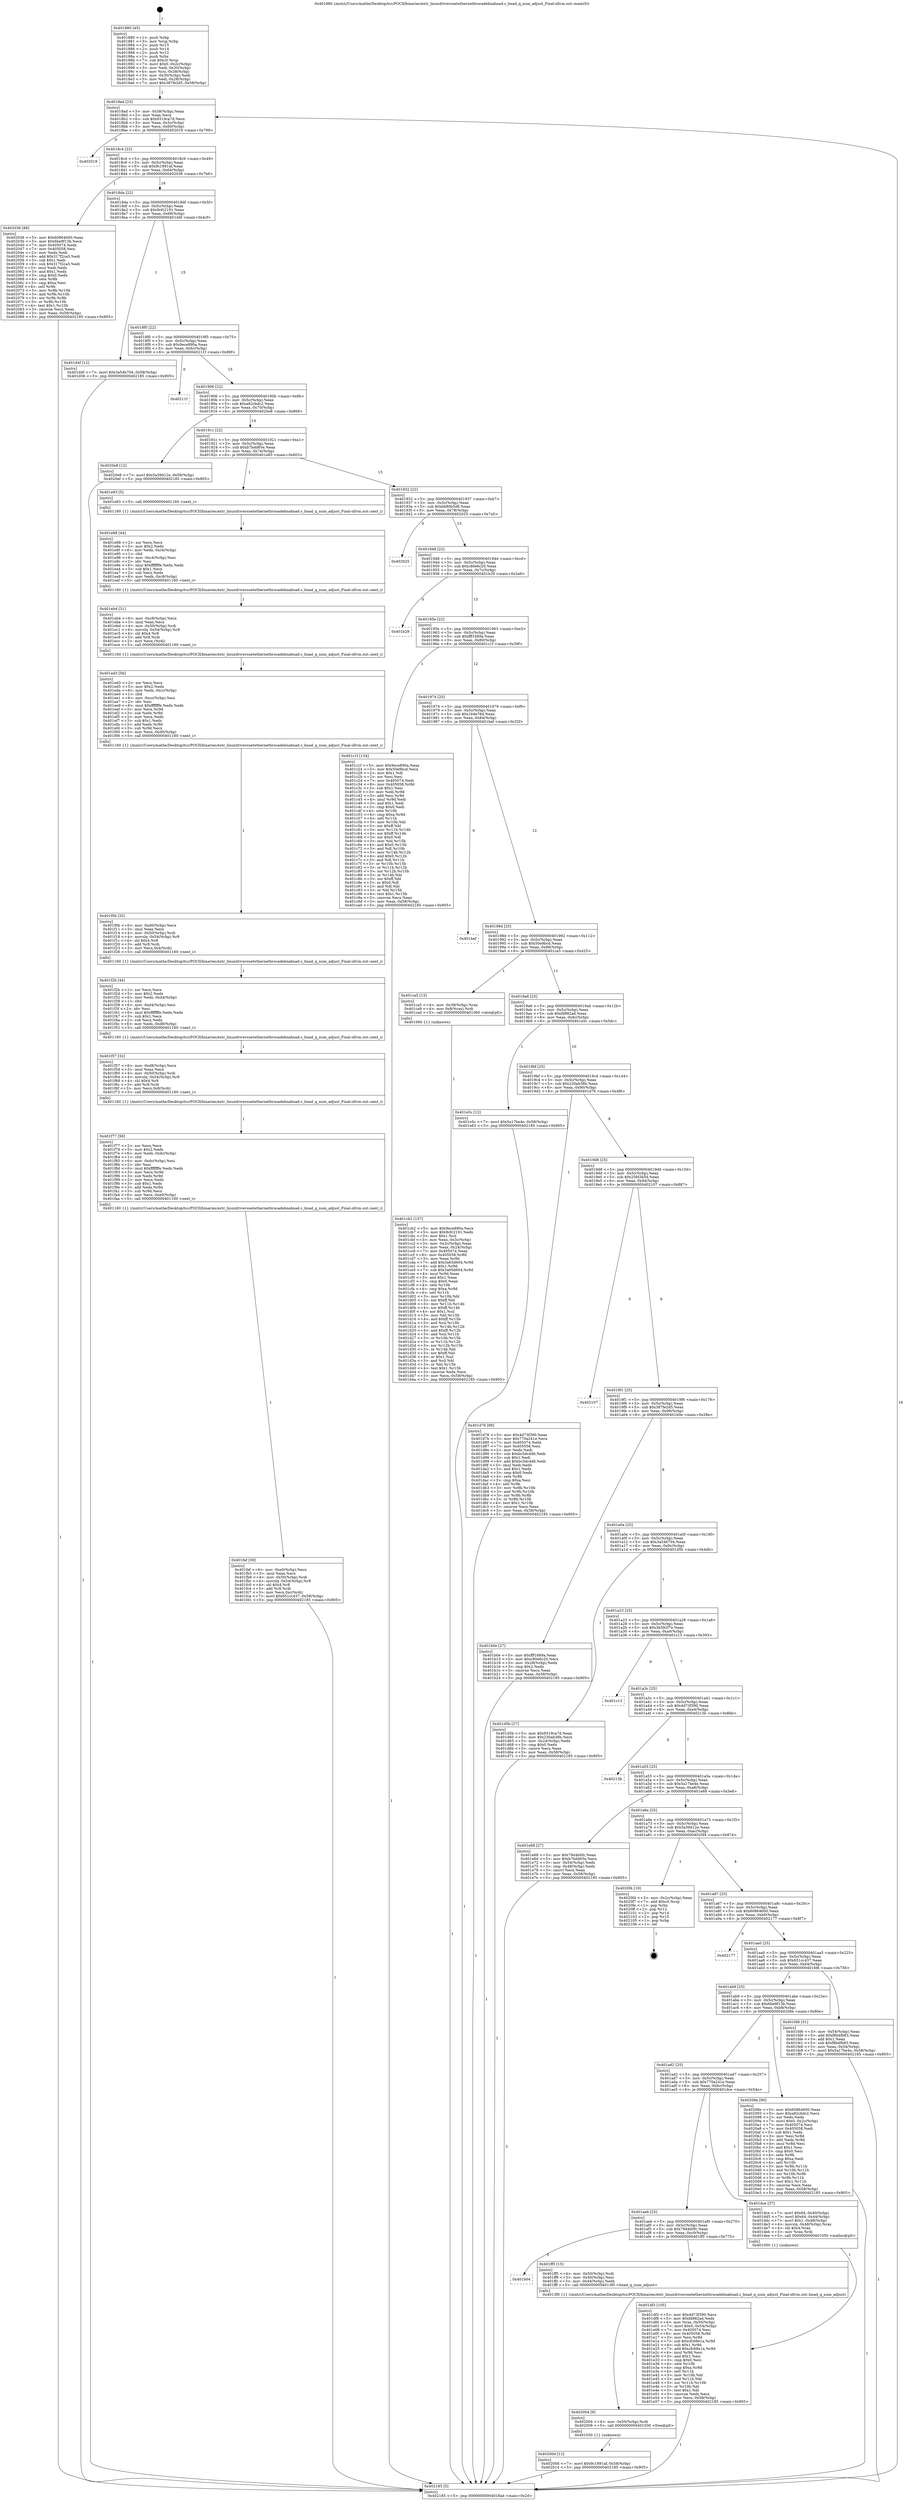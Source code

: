 digraph "0x401880" {
  label = "0x401880 (/mnt/c/Users/mathe/Desktop/tcc/POCII/binaries/extr_linuxdriversnetethernetbrocadebnabnad.c_bnad_q_num_adjust_Final-ollvm.out::main(0))"
  labelloc = "t"
  node[shape=record]

  Entry [label="",width=0.3,height=0.3,shape=circle,fillcolor=black,style=filled]
  "0x4018ad" [label="{
     0x4018ad [23]\l
     | [instrs]\l
     &nbsp;&nbsp;0x4018ad \<+3\>: mov -0x58(%rbp),%eax\l
     &nbsp;&nbsp;0x4018b0 \<+2\>: mov %eax,%ecx\l
     &nbsp;&nbsp;0x4018b2 \<+6\>: sub $0x9319ca7d,%ecx\l
     &nbsp;&nbsp;0x4018b8 \<+3\>: mov %eax,-0x5c(%rbp)\l
     &nbsp;&nbsp;0x4018bb \<+3\>: mov %ecx,-0x60(%rbp)\l
     &nbsp;&nbsp;0x4018be \<+6\>: je 0000000000402019 \<main+0x799\>\l
  }"]
  "0x402019" [label="{
     0x402019\l
  }", style=dashed]
  "0x4018c4" [label="{
     0x4018c4 [22]\l
     | [instrs]\l
     &nbsp;&nbsp;0x4018c4 \<+5\>: jmp 00000000004018c9 \<main+0x49\>\l
     &nbsp;&nbsp;0x4018c9 \<+3\>: mov -0x5c(%rbp),%eax\l
     &nbsp;&nbsp;0x4018cc \<+5\>: sub $0x9c1891af,%eax\l
     &nbsp;&nbsp;0x4018d1 \<+3\>: mov %eax,-0x64(%rbp)\l
     &nbsp;&nbsp;0x4018d4 \<+6\>: je 0000000000402036 \<main+0x7b6\>\l
  }"]
  Exit [label="",width=0.3,height=0.3,shape=circle,fillcolor=black,style=filled,peripheries=2]
  "0x402036" [label="{
     0x402036 [88]\l
     | [instrs]\l
     &nbsp;&nbsp;0x402036 \<+5\>: mov $0x60864600,%eax\l
     &nbsp;&nbsp;0x40203b \<+5\>: mov $0x6be9f13b,%ecx\l
     &nbsp;&nbsp;0x402040 \<+7\>: mov 0x405074,%edx\l
     &nbsp;&nbsp;0x402047 \<+7\>: mov 0x405058,%esi\l
     &nbsp;&nbsp;0x40204e \<+2\>: mov %edx,%edi\l
     &nbsp;&nbsp;0x402050 \<+6\>: add $0x317f2ca5,%edi\l
     &nbsp;&nbsp;0x402056 \<+3\>: sub $0x1,%edi\l
     &nbsp;&nbsp;0x402059 \<+6\>: sub $0x317f2ca5,%edi\l
     &nbsp;&nbsp;0x40205f \<+3\>: imul %edi,%edx\l
     &nbsp;&nbsp;0x402062 \<+3\>: and $0x1,%edx\l
     &nbsp;&nbsp;0x402065 \<+3\>: cmp $0x0,%edx\l
     &nbsp;&nbsp;0x402068 \<+4\>: sete %r8b\l
     &nbsp;&nbsp;0x40206c \<+3\>: cmp $0xa,%esi\l
     &nbsp;&nbsp;0x40206f \<+4\>: setl %r9b\l
     &nbsp;&nbsp;0x402073 \<+3\>: mov %r8b,%r10b\l
     &nbsp;&nbsp;0x402076 \<+3\>: and %r9b,%r10b\l
     &nbsp;&nbsp;0x402079 \<+3\>: xor %r9b,%r8b\l
     &nbsp;&nbsp;0x40207c \<+3\>: or %r8b,%r10b\l
     &nbsp;&nbsp;0x40207f \<+4\>: test $0x1,%r10b\l
     &nbsp;&nbsp;0x402083 \<+3\>: cmovne %ecx,%eax\l
     &nbsp;&nbsp;0x402086 \<+3\>: mov %eax,-0x58(%rbp)\l
     &nbsp;&nbsp;0x402089 \<+5\>: jmp 0000000000402185 \<main+0x905\>\l
  }"]
  "0x4018da" [label="{
     0x4018da [22]\l
     | [instrs]\l
     &nbsp;&nbsp;0x4018da \<+5\>: jmp 00000000004018df \<main+0x5f\>\l
     &nbsp;&nbsp;0x4018df \<+3\>: mov -0x5c(%rbp),%eax\l
     &nbsp;&nbsp;0x4018e2 \<+5\>: sub $0x9cfc2191,%eax\l
     &nbsp;&nbsp;0x4018e7 \<+3\>: mov %eax,-0x68(%rbp)\l
     &nbsp;&nbsp;0x4018ea \<+6\>: je 0000000000401d4f \<main+0x4cf\>\l
  }"]
  "0x40200d" [label="{
     0x40200d [12]\l
     | [instrs]\l
     &nbsp;&nbsp;0x40200d \<+7\>: movl $0x9c1891af,-0x58(%rbp)\l
     &nbsp;&nbsp;0x402014 \<+5\>: jmp 0000000000402185 \<main+0x905\>\l
  }"]
  "0x401d4f" [label="{
     0x401d4f [12]\l
     | [instrs]\l
     &nbsp;&nbsp;0x401d4f \<+7\>: movl $0x3a54b704,-0x58(%rbp)\l
     &nbsp;&nbsp;0x401d56 \<+5\>: jmp 0000000000402185 \<main+0x905\>\l
  }"]
  "0x4018f0" [label="{
     0x4018f0 [22]\l
     | [instrs]\l
     &nbsp;&nbsp;0x4018f0 \<+5\>: jmp 00000000004018f5 \<main+0x75\>\l
     &nbsp;&nbsp;0x4018f5 \<+3\>: mov -0x5c(%rbp),%eax\l
     &nbsp;&nbsp;0x4018f8 \<+5\>: sub $0x9ece890a,%eax\l
     &nbsp;&nbsp;0x4018fd \<+3\>: mov %eax,-0x6c(%rbp)\l
     &nbsp;&nbsp;0x401900 \<+6\>: je 000000000040211f \<main+0x89f\>\l
  }"]
  "0x402004" [label="{
     0x402004 [9]\l
     | [instrs]\l
     &nbsp;&nbsp;0x402004 \<+4\>: mov -0x50(%rbp),%rdi\l
     &nbsp;&nbsp;0x402008 \<+5\>: call 0000000000401030 \<free@plt\>\l
     | [calls]\l
     &nbsp;&nbsp;0x401030 \{1\} (unknown)\l
  }"]
  "0x40211f" [label="{
     0x40211f\l
  }", style=dashed]
  "0x401906" [label="{
     0x401906 [22]\l
     | [instrs]\l
     &nbsp;&nbsp;0x401906 \<+5\>: jmp 000000000040190b \<main+0x8b\>\l
     &nbsp;&nbsp;0x40190b \<+3\>: mov -0x5c(%rbp),%eax\l
     &nbsp;&nbsp;0x40190e \<+5\>: sub $0xa82cbdc2,%eax\l
     &nbsp;&nbsp;0x401913 \<+3\>: mov %eax,-0x70(%rbp)\l
     &nbsp;&nbsp;0x401916 \<+6\>: je 00000000004020e8 \<main+0x868\>\l
  }"]
  "0x401b04" [label="{
     0x401b04\l
  }", style=dashed]
  "0x4020e8" [label="{
     0x4020e8 [12]\l
     | [instrs]\l
     &nbsp;&nbsp;0x4020e8 \<+7\>: movl $0x5a39d12e,-0x58(%rbp)\l
     &nbsp;&nbsp;0x4020ef \<+5\>: jmp 0000000000402185 \<main+0x905\>\l
  }"]
  "0x40191c" [label="{
     0x40191c [22]\l
     | [instrs]\l
     &nbsp;&nbsp;0x40191c \<+5\>: jmp 0000000000401921 \<main+0xa1\>\l
     &nbsp;&nbsp;0x401921 \<+3\>: mov -0x5c(%rbp),%eax\l
     &nbsp;&nbsp;0x401924 \<+5\>: sub $0xb7bdd65e,%eax\l
     &nbsp;&nbsp;0x401929 \<+3\>: mov %eax,-0x74(%rbp)\l
     &nbsp;&nbsp;0x40192c \<+6\>: je 0000000000401e83 \<main+0x603\>\l
  }"]
  "0x401ff5" [label="{
     0x401ff5 [15]\l
     | [instrs]\l
     &nbsp;&nbsp;0x401ff5 \<+4\>: mov -0x50(%rbp),%rdi\l
     &nbsp;&nbsp;0x401ff9 \<+3\>: mov -0x40(%rbp),%esi\l
     &nbsp;&nbsp;0x401ffc \<+3\>: mov -0x44(%rbp),%edx\l
     &nbsp;&nbsp;0x401fff \<+5\>: call 00000000004013f0 \<bnad_q_num_adjust\>\l
     | [calls]\l
     &nbsp;&nbsp;0x4013f0 \{1\} (/mnt/c/Users/mathe/Desktop/tcc/POCII/binaries/extr_linuxdriversnetethernetbrocadebnabnad.c_bnad_q_num_adjust_Final-ollvm.out::bnad_q_num_adjust)\l
  }"]
  "0x401e83" [label="{
     0x401e83 [5]\l
     | [instrs]\l
     &nbsp;&nbsp;0x401e83 \<+5\>: call 0000000000401160 \<next_i\>\l
     | [calls]\l
     &nbsp;&nbsp;0x401160 \{1\} (/mnt/c/Users/mathe/Desktop/tcc/POCII/binaries/extr_linuxdriversnetethernetbrocadebnabnad.c_bnad_q_num_adjust_Final-ollvm.out::next_i)\l
  }"]
  "0x401932" [label="{
     0x401932 [22]\l
     | [instrs]\l
     &nbsp;&nbsp;0x401932 \<+5\>: jmp 0000000000401937 \<main+0xb7\>\l
     &nbsp;&nbsp;0x401937 \<+3\>: mov -0x5c(%rbp),%eax\l
     &nbsp;&nbsp;0x40193a \<+5\>: sub $0xbb80b5d8,%eax\l
     &nbsp;&nbsp;0x40193f \<+3\>: mov %eax,-0x78(%rbp)\l
     &nbsp;&nbsp;0x401942 \<+6\>: je 0000000000402025 \<main+0x7a5\>\l
  }"]
  "0x401faf" [label="{
     0x401faf [39]\l
     | [instrs]\l
     &nbsp;&nbsp;0x401faf \<+6\>: mov -0xe0(%rbp),%ecx\l
     &nbsp;&nbsp;0x401fb5 \<+3\>: imul %eax,%ecx\l
     &nbsp;&nbsp;0x401fb8 \<+4\>: mov -0x50(%rbp),%rdi\l
     &nbsp;&nbsp;0x401fbc \<+4\>: movslq -0x54(%rbp),%r8\l
     &nbsp;&nbsp;0x401fc0 \<+4\>: shl $0x4,%r8\l
     &nbsp;&nbsp;0x401fc4 \<+3\>: add %r8,%rdi\l
     &nbsp;&nbsp;0x401fc7 \<+3\>: mov %ecx,0xc(%rdi)\l
     &nbsp;&nbsp;0x401fca \<+7\>: movl $0x651cc437,-0x58(%rbp)\l
     &nbsp;&nbsp;0x401fd1 \<+5\>: jmp 0000000000402185 \<main+0x905\>\l
  }"]
  "0x402025" [label="{
     0x402025\l
  }", style=dashed]
  "0x401948" [label="{
     0x401948 [22]\l
     | [instrs]\l
     &nbsp;&nbsp;0x401948 \<+5\>: jmp 000000000040194d \<main+0xcd\>\l
     &nbsp;&nbsp;0x40194d \<+3\>: mov -0x5c(%rbp),%eax\l
     &nbsp;&nbsp;0x401950 \<+5\>: sub $0xc80e6c20,%eax\l
     &nbsp;&nbsp;0x401955 \<+3\>: mov %eax,-0x7c(%rbp)\l
     &nbsp;&nbsp;0x401958 \<+6\>: je 0000000000401b29 \<main+0x2a9\>\l
  }"]
  "0x401f77" [label="{
     0x401f77 [56]\l
     | [instrs]\l
     &nbsp;&nbsp;0x401f77 \<+2\>: xor %ecx,%ecx\l
     &nbsp;&nbsp;0x401f79 \<+5\>: mov $0x2,%edx\l
     &nbsp;&nbsp;0x401f7e \<+6\>: mov %edx,-0xdc(%rbp)\l
     &nbsp;&nbsp;0x401f84 \<+1\>: cltd\l
     &nbsp;&nbsp;0x401f85 \<+6\>: mov -0xdc(%rbp),%esi\l
     &nbsp;&nbsp;0x401f8b \<+2\>: idiv %esi\l
     &nbsp;&nbsp;0x401f8d \<+6\>: imul $0xfffffffe,%edx,%edx\l
     &nbsp;&nbsp;0x401f93 \<+3\>: mov %ecx,%r9d\l
     &nbsp;&nbsp;0x401f96 \<+3\>: sub %edx,%r9d\l
     &nbsp;&nbsp;0x401f99 \<+2\>: mov %ecx,%edx\l
     &nbsp;&nbsp;0x401f9b \<+3\>: sub $0x1,%edx\l
     &nbsp;&nbsp;0x401f9e \<+3\>: add %edx,%r9d\l
     &nbsp;&nbsp;0x401fa1 \<+3\>: sub %r9d,%ecx\l
     &nbsp;&nbsp;0x401fa4 \<+6\>: mov %ecx,-0xe0(%rbp)\l
     &nbsp;&nbsp;0x401faa \<+5\>: call 0000000000401160 \<next_i\>\l
     | [calls]\l
     &nbsp;&nbsp;0x401160 \{1\} (/mnt/c/Users/mathe/Desktop/tcc/POCII/binaries/extr_linuxdriversnetethernetbrocadebnabnad.c_bnad_q_num_adjust_Final-ollvm.out::next_i)\l
  }"]
  "0x401b29" [label="{
     0x401b29\l
  }", style=dashed]
  "0x40195e" [label="{
     0x40195e [22]\l
     | [instrs]\l
     &nbsp;&nbsp;0x40195e \<+5\>: jmp 0000000000401963 \<main+0xe3\>\l
     &nbsp;&nbsp;0x401963 \<+3\>: mov -0x5c(%rbp),%eax\l
     &nbsp;&nbsp;0x401966 \<+5\>: sub $0xfff1689a,%eax\l
     &nbsp;&nbsp;0x40196b \<+3\>: mov %eax,-0x80(%rbp)\l
     &nbsp;&nbsp;0x40196e \<+6\>: je 0000000000401c1f \<main+0x39f\>\l
  }"]
  "0x401f57" [label="{
     0x401f57 [32]\l
     | [instrs]\l
     &nbsp;&nbsp;0x401f57 \<+6\>: mov -0xd8(%rbp),%ecx\l
     &nbsp;&nbsp;0x401f5d \<+3\>: imul %eax,%ecx\l
     &nbsp;&nbsp;0x401f60 \<+4\>: mov -0x50(%rbp),%rdi\l
     &nbsp;&nbsp;0x401f64 \<+4\>: movslq -0x54(%rbp),%r8\l
     &nbsp;&nbsp;0x401f68 \<+4\>: shl $0x4,%r8\l
     &nbsp;&nbsp;0x401f6c \<+3\>: add %r8,%rdi\l
     &nbsp;&nbsp;0x401f6f \<+3\>: mov %ecx,0x8(%rdi)\l
     &nbsp;&nbsp;0x401f72 \<+5\>: call 0000000000401160 \<next_i\>\l
     | [calls]\l
     &nbsp;&nbsp;0x401160 \{1\} (/mnt/c/Users/mathe/Desktop/tcc/POCII/binaries/extr_linuxdriversnetethernetbrocadebnabnad.c_bnad_q_num_adjust_Final-ollvm.out::next_i)\l
  }"]
  "0x401c1f" [label="{
     0x401c1f [134]\l
     | [instrs]\l
     &nbsp;&nbsp;0x401c1f \<+5\>: mov $0x9ece890a,%eax\l
     &nbsp;&nbsp;0x401c24 \<+5\>: mov $0x50e9bcd,%ecx\l
     &nbsp;&nbsp;0x401c29 \<+2\>: mov $0x1,%dl\l
     &nbsp;&nbsp;0x401c2b \<+2\>: xor %esi,%esi\l
     &nbsp;&nbsp;0x401c2d \<+7\>: mov 0x405074,%edi\l
     &nbsp;&nbsp;0x401c34 \<+8\>: mov 0x405058,%r8d\l
     &nbsp;&nbsp;0x401c3c \<+3\>: sub $0x1,%esi\l
     &nbsp;&nbsp;0x401c3f \<+3\>: mov %edi,%r9d\l
     &nbsp;&nbsp;0x401c42 \<+3\>: add %esi,%r9d\l
     &nbsp;&nbsp;0x401c45 \<+4\>: imul %r9d,%edi\l
     &nbsp;&nbsp;0x401c49 \<+3\>: and $0x1,%edi\l
     &nbsp;&nbsp;0x401c4c \<+3\>: cmp $0x0,%edi\l
     &nbsp;&nbsp;0x401c4f \<+4\>: sete %r10b\l
     &nbsp;&nbsp;0x401c53 \<+4\>: cmp $0xa,%r8d\l
     &nbsp;&nbsp;0x401c57 \<+4\>: setl %r11b\l
     &nbsp;&nbsp;0x401c5b \<+3\>: mov %r10b,%bl\l
     &nbsp;&nbsp;0x401c5e \<+3\>: xor $0xff,%bl\l
     &nbsp;&nbsp;0x401c61 \<+3\>: mov %r11b,%r14b\l
     &nbsp;&nbsp;0x401c64 \<+4\>: xor $0xff,%r14b\l
     &nbsp;&nbsp;0x401c68 \<+3\>: xor $0x0,%dl\l
     &nbsp;&nbsp;0x401c6b \<+3\>: mov %bl,%r15b\l
     &nbsp;&nbsp;0x401c6e \<+4\>: and $0x0,%r15b\l
     &nbsp;&nbsp;0x401c72 \<+3\>: and %dl,%r10b\l
     &nbsp;&nbsp;0x401c75 \<+3\>: mov %r14b,%r12b\l
     &nbsp;&nbsp;0x401c78 \<+4\>: and $0x0,%r12b\l
     &nbsp;&nbsp;0x401c7c \<+3\>: and %dl,%r11b\l
     &nbsp;&nbsp;0x401c7f \<+3\>: or %r10b,%r15b\l
     &nbsp;&nbsp;0x401c82 \<+3\>: or %r11b,%r12b\l
     &nbsp;&nbsp;0x401c85 \<+3\>: xor %r12b,%r15b\l
     &nbsp;&nbsp;0x401c88 \<+3\>: or %r14b,%bl\l
     &nbsp;&nbsp;0x401c8b \<+3\>: xor $0xff,%bl\l
     &nbsp;&nbsp;0x401c8e \<+3\>: or $0x0,%dl\l
     &nbsp;&nbsp;0x401c91 \<+2\>: and %dl,%bl\l
     &nbsp;&nbsp;0x401c93 \<+3\>: or %bl,%r15b\l
     &nbsp;&nbsp;0x401c96 \<+4\>: test $0x1,%r15b\l
     &nbsp;&nbsp;0x401c9a \<+3\>: cmovne %ecx,%eax\l
     &nbsp;&nbsp;0x401c9d \<+3\>: mov %eax,-0x58(%rbp)\l
     &nbsp;&nbsp;0x401ca0 \<+5\>: jmp 0000000000402185 \<main+0x905\>\l
  }"]
  "0x401974" [label="{
     0x401974 [25]\l
     | [instrs]\l
     &nbsp;&nbsp;0x401974 \<+5\>: jmp 0000000000401979 \<main+0xf9\>\l
     &nbsp;&nbsp;0x401979 \<+3\>: mov -0x5c(%rbp),%eax\l
     &nbsp;&nbsp;0x40197c \<+5\>: sub $0x1b4e76d,%eax\l
     &nbsp;&nbsp;0x401981 \<+6\>: mov %eax,-0x84(%rbp)\l
     &nbsp;&nbsp;0x401987 \<+6\>: je 0000000000401baf \<main+0x32f\>\l
  }"]
  "0x401f2b" [label="{
     0x401f2b [44]\l
     | [instrs]\l
     &nbsp;&nbsp;0x401f2b \<+2\>: xor %ecx,%ecx\l
     &nbsp;&nbsp;0x401f2d \<+5\>: mov $0x2,%edx\l
     &nbsp;&nbsp;0x401f32 \<+6\>: mov %edx,-0xd4(%rbp)\l
     &nbsp;&nbsp;0x401f38 \<+1\>: cltd\l
     &nbsp;&nbsp;0x401f39 \<+6\>: mov -0xd4(%rbp),%esi\l
     &nbsp;&nbsp;0x401f3f \<+2\>: idiv %esi\l
     &nbsp;&nbsp;0x401f41 \<+6\>: imul $0xfffffffe,%edx,%edx\l
     &nbsp;&nbsp;0x401f47 \<+3\>: sub $0x1,%ecx\l
     &nbsp;&nbsp;0x401f4a \<+2\>: sub %ecx,%edx\l
     &nbsp;&nbsp;0x401f4c \<+6\>: mov %edx,-0xd8(%rbp)\l
     &nbsp;&nbsp;0x401f52 \<+5\>: call 0000000000401160 \<next_i\>\l
     | [calls]\l
     &nbsp;&nbsp;0x401160 \{1\} (/mnt/c/Users/mathe/Desktop/tcc/POCII/binaries/extr_linuxdriversnetethernetbrocadebnabnad.c_bnad_q_num_adjust_Final-ollvm.out::next_i)\l
  }"]
  "0x401baf" [label="{
     0x401baf\l
  }", style=dashed]
  "0x40198d" [label="{
     0x40198d [25]\l
     | [instrs]\l
     &nbsp;&nbsp;0x40198d \<+5\>: jmp 0000000000401992 \<main+0x112\>\l
     &nbsp;&nbsp;0x401992 \<+3\>: mov -0x5c(%rbp),%eax\l
     &nbsp;&nbsp;0x401995 \<+5\>: sub $0x50e9bcd,%eax\l
     &nbsp;&nbsp;0x40199a \<+6\>: mov %eax,-0x88(%rbp)\l
     &nbsp;&nbsp;0x4019a0 \<+6\>: je 0000000000401ca5 \<main+0x425\>\l
  }"]
  "0x401f0b" [label="{
     0x401f0b [32]\l
     | [instrs]\l
     &nbsp;&nbsp;0x401f0b \<+6\>: mov -0xd0(%rbp),%ecx\l
     &nbsp;&nbsp;0x401f11 \<+3\>: imul %eax,%ecx\l
     &nbsp;&nbsp;0x401f14 \<+4\>: mov -0x50(%rbp),%rdi\l
     &nbsp;&nbsp;0x401f18 \<+4\>: movslq -0x54(%rbp),%r8\l
     &nbsp;&nbsp;0x401f1c \<+4\>: shl $0x4,%r8\l
     &nbsp;&nbsp;0x401f20 \<+3\>: add %r8,%rdi\l
     &nbsp;&nbsp;0x401f23 \<+3\>: mov %ecx,0x4(%rdi)\l
     &nbsp;&nbsp;0x401f26 \<+5\>: call 0000000000401160 \<next_i\>\l
     | [calls]\l
     &nbsp;&nbsp;0x401160 \{1\} (/mnt/c/Users/mathe/Desktop/tcc/POCII/binaries/extr_linuxdriversnetethernetbrocadebnabnad.c_bnad_q_num_adjust_Final-ollvm.out::next_i)\l
  }"]
  "0x401ca5" [label="{
     0x401ca5 [13]\l
     | [instrs]\l
     &nbsp;&nbsp;0x401ca5 \<+4\>: mov -0x38(%rbp),%rax\l
     &nbsp;&nbsp;0x401ca9 \<+4\>: mov 0x8(%rax),%rdi\l
     &nbsp;&nbsp;0x401cad \<+5\>: call 0000000000401060 \<atoi@plt\>\l
     | [calls]\l
     &nbsp;&nbsp;0x401060 \{1\} (unknown)\l
  }"]
  "0x4019a6" [label="{
     0x4019a6 [25]\l
     | [instrs]\l
     &nbsp;&nbsp;0x4019a6 \<+5\>: jmp 00000000004019ab \<main+0x12b\>\l
     &nbsp;&nbsp;0x4019ab \<+3\>: mov -0x5c(%rbp),%eax\l
     &nbsp;&nbsp;0x4019ae \<+5\>: sub $0xfd982ad,%eax\l
     &nbsp;&nbsp;0x4019b3 \<+6\>: mov %eax,-0x8c(%rbp)\l
     &nbsp;&nbsp;0x4019b9 \<+6\>: je 0000000000401e5c \<main+0x5dc\>\l
  }"]
  "0x401ed3" [label="{
     0x401ed3 [56]\l
     | [instrs]\l
     &nbsp;&nbsp;0x401ed3 \<+2\>: xor %ecx,%ecx\l
     &nbsp;&nbsp;0x401ed5 \<+5\>: mov $0x2,%edx\l
     &nbsp;&nbsp;0x401eda \<+6\>: mov %edx,-0xcc(%rbp)\l
     &nbsp;&nbsp;0x401ee0 \<+1\>: cltd\l
     &nbsp;&nbsp;0x401ee1 \<+6\>: mov -0xcc(%rbp),%esi\l
     &nbsp;&nbsp;0x401ee7 \<+2\>: idiv %esi\l
     &nbsp;&nbsp;0x401ee9 \<+6\>: imul $0xfffffffe,%edx,%edx\l
     &nbsp;&nbsp;0x401eef \<+3\>: mov %ecx,%r9d\l
     &nbsp;&nbsp;0x401ef2 \<+3\>: sub %edx,%r9d\l
     &nbsp;&nbsp;0x401ef5 \<+2\>: mov %ecx,%edx\l
     &nbsp;&nbsp;0x401ef7 \<+3\>: sub $0x1,%edx\l
     &nbsp;&nbsp;0x401efa \<+3\>: add %edx,%r9d\l
     &nbsp;&nbsp;0x401efd \<+3\>: sub %r9d,%ecx\l
     &nbsp;&nbsp;0x401f00 \<+6\>: mov %ecx,-0xd0(%rbp)\l
     &nbsp;&nbsp;0x401f06 \<+5\>: call 0000000000401160 \<next_i\>\l
     | [calls]\l
     &nbsp;&nbsp;0x401160 \{1\} (/mnt/c/Users/mathe/Desktop/tcc/POCII/binaries/extr_linuxdriversnetethernetbrocadebnabnad.c_bnad_q_num_adjust_Final-ollvm.out::next_i)\l
  }"]
  "0x401e5c" [label="{
     0x401e5c [12]\l
     | [instrs]\l
     &nbsp;&nbsp;0x401e5c \<+7\>: movl $0x5a17be4e,-0x58(%rbp)\l
     &nbsp;&nbsp;0x401e63 \<+5\>: jmp 0000000000402185 \<main+0x905\>\l
  }"]
  "0x4019bf" [label="{
     0x4019bf [25]\l
     | [instrs]\l
     &nbsp;&nbsp;0x4019bf \<+5\>: jmp 00000000004019c4 \<main+0x144\>\l
     &nbsp;&nbsp;0x4019c4 \<+3\>: mov -0x5c(%rbp),%eax\l
     &nbsp;&nbsp;0x4019c7 \<+5\>: sub $0x230ab38b,%eax\l
     &nbsp;&nbsp;0x4019cc \<+6\>: mov %eax,-0x90(%rbp)\l
     &nbsp;&nbsp;0x4019d2 \<+6\>: je 0000000000401d76 \<main+0x4f6\>\l
  }"]
  "0x401eb4" [label="{
     0x401eb4 [31]\l
     | [instrs]\l
     &nbsp;&nbsp;0x401eb4 \<+6\>: mov -0xc8(%rbp),%ecx\l
     &nbsp;&nbsp;0x401eba \<+3\>: imul %eax,%ecx\l
     &nbsp;&nbsp;0x401ebd \<+4\>: mov -0x50(%rbp),%rdi\l
     &nbsp;&nbsp;0x401ec1 \<+4\>: movslq -0x54(%rbp),%r8\l
     &nbsp;&nbsp;0x401ec5 \<+4\>: shl $0x4,%r8\l
     &nbsp;&nbsp;0x401ec9 \<+3\>: add %r8,%rdi\l
     &nbsp;&nbsp;0x401ecc \<+2\>: mov %ecx,(%rdi)\l
     &nbsp;&nbsp;0x401ece \<+5\>: call 0000000000401160 \<next_i\>\l
     | [calls]\l
     &nbsp;&nbsp;0x401160 \{1\} (/mnt/c/Users/mathe/Desktop/tcc/POCII/binaries/extr_linuxdriversnetethernetbrocadebnabnad.c_bnad_q_num_adjust_Final-ollvm.out::next_i)\l
  }"]
  "0x401d76" [label="{
     0x401d76 [88]\l
     | [instrs]\l
     &nbsp;&nbsp;0x401d76 \<+5\>: mov $0x4d73f390,%eax\l
     &nbsp;&nbsp;0x401d7b \<+5\>: mov $0x770a241e,%ecx\l
     &nbsp;&nbsp;0x401d80 \<+7\>: mov 0x405074,%edx\l
     &nbsp;&nbsp;0x401d87 \<+7\>: mov 0x405058,%esi\l
     &nbsp;&nbsp;0x401d8e \<+2\>: mov %edx,%edi\l
     &nbsp;&nbsp;0x401d90 \<+6\>: sub $0xbc5dc4d6,%edi\l
     &nbsp;&nbsp;0x401d96 \<+3\>: sub $0x1,%edi\l
     &nbsp;&nbsp;0x401d99 \<+6\>: add $0xbc5dc4d6,%edi\l
     &nbsp;&nbsp;0x401d9f \<+3\>: imul %edi,%edx\l
     &nbsp;&nbsp;0x401da2 \<+3\>: and $0x1,%edx\l
     &nbsp;&nbsp;0x401da5 \<+3\>: cmp $0x0,%edx\l
     &nbsp;&nbsp;0x401da8 \<+4\>: sete %r8b\l
     &nbsp;&nbsp;0x401dac \<+3\>: cmp $0xa,%esi\l
     &nbsp;&nbsp;0x401daf \<+4\>: setl %r9b\l
     &nbsp;&nbsp;0x401db3 \<+3\>: mov %r8b,%r10b\l
     &nbsp;&nbsp;0x401db6 \<+3\>: and %r9b,%r10b\l
     &nbsp;&nbsp;0x401db9 \<+3\>: xor %r9b,%r8b\l
     &nbsp;&nbsp;0x401dbc \<+3\>: or %r8b,%r10b\l
     &nbsp;&nbsp;0x401dbf \<+4\>: test $0x1,%r10b\l
     &nbsp;&nbsp;0x401dc3 \<+3\>: cmovne %ecx,%eax\l
     &nbsp;&nbsp;0x401dc6 \<+3\>: mov %eax,-0x58(%rbp)\l
     &nbsp;&nbsp;0x401dc9 \<+5\>: jmp 0000000000402185 \<main+0x905\>\l
  }"]
  "0x4019d8" [label="{
     0x4019d8 [25]\l
     | [instrs]\l
     &nbsp;&nbsp;0x4019d8 \<+5\>: jmp 00000000004019dd \<main+0x15d\>\l
     &nbsp;&nbsp;0x4019dd \<+3\>: mov -0x5c(%rbp),%eax\l
     &nbsp;&nbsp;0x4019e0 \<+5\>: sub $0x25fd3b5d,%eax\l
     &nbsp;&nbsp;0x4019e5 \<+6\>: mov %eax,-0x94(%rbp)\l
     &nbsp;&nbsp;0x4019eb \<+6\>: je 0000000000402107 \<main+0x887\>\l
  }"]
  "0x401e88" [label="{
     0x401e88 [44]\l
     | [instrs]\l
     &nbsp;&nbsp;0x401e88 \<+2\>: xor %ecx,%ecx\l
     &nbsp;&nbsp;0x401e8a \<+5\>: mov $0x2,%edx\l
     &nbsp;&nbsp;0x401e8f \<+6\>: mov %edx,-0xc4(%rbp)\l
     &nbsp;&nbsp;0x401e95 \<+1\>: cltd\l
     &nbsp;&nbsp;0x401e96 \<+6\>: mov -0xc4(%rbp),%esi\l
     &nbsp;&nbsp;0x401e9c \<+2\>: idiv %esi\l
     &nbsp;&nbsp;0x401e9e \<+6\>: imul $0xfffffffe,%edx,%edx\l
     &nbsp;&nbsp;0x401ea4 \<+3\>: sub $0x1,%ecx\l
     &nbsp;&nbsp;0x401ea7 \<+2\>: sub %ecx,%edx\l
     &nbsp;&nbsp;0x401ea9 \<+6\>: mov %edx,-0xc8(%rbp)\l
     &nbsp;&nbsp;0x401eaf \<+5\>: call 0000000000401160 \<next_i\>\l
     | [calls]\l
     &nbsp;&nbsp;0x401160 \{1\} (/mnt/c/Users/mathe/Desktop/tcc/POCII/binaries/extr_linuxdriversnetethernetbrocadebnabnad.c_bnad_q_num_adjust_Final-ollvm.out::next_i)\l
  }"]
  "0x402107" [label="{
     0x402107\l
  }", style=dashed]
  "0x4019f1" [label="{
     0x4019f1 [25]\l
     | [instrs]\l
     &nbsp;&nbsp;0x4019f1 \<+5\>: jmp 00000000004019f6 \<main+0x176\>\l
     &nbsp;&nbsp;0x4019f6 \<+3\>: mov -0x5c(%rbp),%eax\l
     &nbsp;&nbsp;0x4019f9 \<+5\>: sub $0x387fe2d5,%eax\l
     &nbsp;&nbsp;0x4019fe \<+6\>: mov %eax,-0x98(%rbp)\l
     &nbsp;&nbsp;0x401a04 \<+6\>: je 0000000000401b0e \<main+0x28e\>\l
  }"]
  "0x401df3" [label="{
     0x401df3 [105]\l
     | [instrs]\l
     &nbsp;&nbsp;0x401df3 \<+5\>: mov $0x4d73f390,%ecx\l
     &nbsp;&nbsp;0x401df8 \<+5\>: mov $0xfd982ad,%edx\l
     &nbsp;&nbsp;0x401dfd \<+4\>: mov %rax,-0x50(%rbp)\l
     &nbsp;&nbsp;0x401e01 \<+7\>: movl $0x0,-0x54(%rbp)\l
     &nbsp;&nbsp;0x401e08 \<+7\>: mov 0x405074,%esi\l
     &nbsp;&nbsp;0x401e0f \<+8\>: mov 0x405058,%r8d\l
     &nbsp;&nbsp;0x401e17 \<+3\>: mov %esi,%r9d\l
     &nbsp;&nbsp;0x401e1a \<+7\>: sub $0xcfc68e1a,%r9d\l
     &nbsp;&nbsp;0x401e21 \<+4\>: sub $0x1,%r9d\l
     &nbsp;&nbsp;0x401e25 \<+7\>: add $0xcfc68e1a,%r9d\l
     &nbsp;&nbsp;0x401e2c \<+4\>: imul %r9d,%esi\l
     &nbsp;&nbsp;0x401e30 \<+3\>: and $0x1,%esi\l
     &nbsp;&nbsp;0x401e33 \<+3\>: cmp $0x0,%esi\l
     &nbsp;&nbsp;0x401e36 \<+4\>: sete %r10b\l
     &nbsp;&nbsp;0x401e3a \<+4\>: cmp $0xa,%r8d\l
     &nbsp;&nbsp;0x401e3e \<+4\>: setl %r11b\l
     &nbsp;&nbsp;0x401e42 \<+3\>: mov %r10b,%bl\l
     &nbsp;&nbsp;0x401e45 \<+3\>: and %r11b,%bl\l
     &nbsp;&nbsp;0x401e48 \<+3\>: xor %r11b,%r10b\l
     &nbsp;&nbsp;0x401e4b \<+3\>: or %r10b,%bl\l
     &nbsp;&nbsp;0x401e4e \<+3\>: test $0x1,%bl\l
     &nbsp;&nbsp;0x401e51 \<+3\>: cmovne %edx,%ecx\l
     &nbsp;&nbsp;0x401e54 \<+3\>: mov %ecx,-0x58(%rbp)\l
     &nbsp;&nbsp;0x401e57 \<+5\>: jmp 0000000000402185 \<main+0x905\>\l
  }"]
  "0x401b0e" [label="{
     0x401b0e [27]\l
     | [instrs]\l
     &nbsp;&nbsp;0x401b0e \<+5\>: mov $0xfff1689a,%eax\l
     &nbsp;&nbsp;0x401b13 \<+5\>: mov $0xc80e6c20,%ecx\l
     &nbsp;&nbsp;0x401b18 \<+3\>: mov -0x28(%rbp),%edx\l
     &nbsp;&nbsp;0x401b1b \<+3\>: cmp $0x2,%edx\l
     &nbsp;&nbsp;0x401b1e \<+3\>: cmovne %ecx,%eax\l
     &nbsp;&nbsp;0x401b21 \<+3\>: mov %eax,-0x58(%rbp)\l
     &nbsp;&nbsp;0x401b24 \<+5\>: jmp 0000000000402185 \<main+0x905\>\l
  }"]
  "0x401a0a" [label="{
     0x401a0a [25]\l
     | [instrs]\l
     &nbsp;&nbsp;0x401a0a \<+5\>: jmp 0000000000401a0f \<main+0x18f\>\l
     &nbsp;&nbsp;0x401a0f \<+3\>: mov -0x5c(%rbp),%eax\l
     &nbsp;&nbsp;0x401a12 \<+5\>: sub $0x3a54b704,%eax\l
     &nbsp;&nbsp;0x401a17 \<+6\>: mov %eax,-0x9c(%rbp)\l
     &nbsp;&nbsp;0x401a1d \<+6\>: je 0000000000401d5b \<main+0x4db\>\l
  }"]
  "0x402185" [label="{
     0x402185 [5]\l
     | [instrs]\l
     &nbsp;&nbsp;0x402185 \<+5\>: jmp 00000000004018ad \<main+0x2d\>\l
  }"]
  "0x401880" [label="{
     0x401880 [45]\l
     | [instrs]\l
     &nbsp;&nbsp;0x401880 \<+1\>: push %rbp\l
     &nbsp;&nbsp;0x401881 \<+3\>: mov %rsp,%rbp\l
     &nbsp;&nbsp;0x401884 \<+2\>: push %r15\l
     &nbsp;&nbsp;0x401886 \<+2\>: push %r14\l
     &nbsp;&nbsp;0x401888 \<+2\>: push %r12\l
     &nbsp;&nbsp;0x40188a \<+1\>: push %rbx\l
     &nbsp;&nbsp;0x40188b \<+7\>: sub $0xc0,%rsp\l
     &nbsp;&nbsp;0x401892 \<+7\>: movl $0x0,-0x2c(%rbp)\l
     &nbsp;&nbsp;0x401899 \<+3\>: mov %edi,-0x30(%rbp)\l
     &nbsp;&nbsp;0x40189c \<+4\>: mov %rsi,-0x38(%rbp)\l
     &nbsp;&nbsp;0x4018a0 \<+3\>: mov -0x30(%rbp),%edi\l
     &nbsp;&nbsp;0x4018a3 \<+3\>: mov %edi,-0x28(%rbp)\l
     &nbsp;&nbsp;0x4018a6 \<+7\>: movl $0x387fe2d5,-0x58(%rbp)\l
  }"]
  "0x401cb2" [label="{
     0x401cb2 [157]\l
     | [instrs]\l
     &nbsp;&nbsp;0x401cb2 \<+5\>: mov $0x9ece890a,%ecx\l
     &nbsp;&nbsp;0x401cb7 \<+5\>: mov $0x9cfc2191,%edx\l
     &nbsp;&nbsp;0x401cbc \<+3\>: mov $0x1,%sil\l
     &nbsp;&nbsp;0x401cbf \<+3\>: mov %eax,-0x3c(%rbp)\l
     &nbsp;&nbsp;0x401cc2 \<+3\>: mov -0x3c(%rbp),%eax\l
     &nbsp;&nbsp;0x401cc5 \<+3\>: mov %eax,-0x24(%rbp)\l
     &nbsp;&nbsp;0x401cc8 \<+7\>: mov 0x405074,%eax\l
     &nbsp;&nbsp;0x401ccf \<+8\>: mov 0x405058,%r8d\l
     &nbsp;&nbsp;0x401cd7 \<+3\>: mov %eax,%r9d\l
     &nbsp;&nbsp;0x401cda \<+7\>: add $0x3a65d604,%r9d\l
     &nbsp;&nbsp;0x401ce1 \<+4\>: sub $0x1,%r9d\l
     &nbsp;&nbsp;0x401ce5 \<+7\>: sub $0x3a65d604,%r9d\l
     &nbsp;&nbsp;0x401cec \<+4\>: imul %r9d,%eax\l
     &nbsp;&nbsp;0x401cf0 \<+3\>: and $0x1,%eax\l
     &nbsp;&nbsp;0x401cf3 \<+3\>: cmp $0x0,%eax\l
     &nbsp;&nbsp;0x401cf6 \<+4\>: sete %r10b\l
     &nbsp;&nbsp;0x401cfa \<+4\>: cmp $0xa,%r8d\l
     &nbsp;&nbsp;0x401cfe \<+4\>: setl %r11b\l
     &nbsp;&nbsp;0x401d02 \<+3\>: mov %r10b,%bl\l
     &nbsp;&nbsp;0x401d05 \<+3\>: xor $0xff,%bl\l
     &nbsp;&nbsp;0x401d08 \<+3\>: mov %r11b,%r14b\l
     &nbsp;&nbsp;0x401d0b \<+4\>: xor $0xff,%r14b\l
     &nbsp;&nbsp;0x401d0f \<+4\>: xor $0x1,%sil\l
     &nbsp;&nbsp;0x401d13 \<+3\>: mov %bl,%r15b\l
     &nbsp;&nbsp;0x401d16 \<+4\>: and $0xff,%r15b\l
     &nbsp;&nbsp;0x401d1a \<+3\>: and %sil,%r10b\l
     &nbsp;&nbsp;0x401d1d \<+3\>: mov %r14b,%r12b\l
     &nbsp;&nbsp;0x401d20 \<+4\>: and $0xff,%r12b\l
     &nbsp;&nbsp;0x401d24 \<+3\>: and %sil,%r11b\l
     &nbsp;&nbsp;0x401d27 \<+3\>: or %r10b,%r15b\l
     &nbsp;&nbsp;0x401d2a \<+3\>: or %r11b,%r12b\l
     &nbsp;&nbsp;0x401d2d \<+3\>: xor %r12b,%r15b\l
     &nbsp;&nbsp;0x401d30 \<+3\>: or %r14b,%bl\l
     &nbsp;&nbsp;0x401d33 \<+3\>: xor $0xff,%bl\l
     &nbsp;&nbsp;0x401d36 \<+4\>: or $0x1,%sil\l
     &nbsp;&nbsp;0x401d3a \<+3\>: and %sil,%bl\l
     &nbsp;&nbsp;0x401d3d \<+3\>: or %bl,%r15b\l
     &nbsp;&nbsp;0x401d40 \<+4\>: test $0x1,%r15b\l
     &nbsp;&nbsp;0x401d44 \<+3\>: cmovne %edx,%ecx\l
     &nbsp;&nbsp;0x401d47 \<+3\>: mov %ecx,-0x58(%rbp)\l
     &nbsp;&nbsp;0x401d4a \<+5\>: jmp 0000000000402185 \<main+0x905\>\l
  }"]
  "0x401aeb" [label="{
     0x401aeb [25]\l
     | [instrs]\l
     &nbsp;&nbsp;0x401aeb \<+5\>: jmp 0000000000401af0 \<main+0x270\>\l
     &nbsp;&nbsp;0x401af0 \<+3\>: mov -0x5c(%rbp),%eax\l
     &nbsp;&nbsp;0x401af3 \<+5\>: sub $0x79d4b0fc,%eax\l
     &nbsp;&nbsp;0x401af8 \<+6\>: mov %eax,-0xc0(%rbp)\l
     &nbsp;&nbsp;0x401afe \<+6\>: je 0000000000401ff5 \<main+0x775\>\l
  }"]
  "0x401d5b" [label="{
     0x401d5b [27]\l
     | [instrs]\l
     &nbsp;&nbsp;0x401d5b \<+5\>: mov $0x9319ca7d,%eax\l
     &nbsp;&nbsp;0x401d60 \<+5\>: mov $0x230ab38b,%ecx\l
     &nbsp;&nbsp;0x401d65 \<+3\>: mov -0x24(%rbp),%edx\l
     &nbsp;&nbsp;0x401d68 \<+3\>: cmp $0x0,%edx\l
     &nbsp;&nbsp;0x401d6b \<+3\>: cmove %ecx,%eax\l
     &nbsp;&nbsp;0x401d6e \<+3\>: mov %eax,-0x58(%rbp)\l
     &nbsp;&nbsp;0x401d71 \<+5\>: jmp 0000000000402185 \<main+0x905\>\l
  }"]
  "0x401a23" [label="{
     0x401a23 [25]\l
     | [instrs]\l
     &nbsp;&nbsp;0x401a23 \<+5\>: jmp 0000000000401a28 \<main+0x1a8\>\l
     &nbsp;&nbsp;0x401a28 \<+3\>: mov -0x5c(%rbp),%eax\l
     &nbsp;&nbsp;0x401a2b \<+5\>: sub $0x3b592f7e,%eax\l
     &nbsp;&nbsp;0x401a30 \<+6\>: mov %eax,-0xa0(%rbp)\l
     &nbsp;&nbsp;0x401a36 \<+6\>: je 0000000000401c13 \<main+0x393\>\l
  }"]
  "0x401dce" [label="{
     0x401dce [37]\l
     | [instrs]\l
     &nbsp;&nbsp;0x401dce \<+7\>: movl $0x64,-0x40(%rbp)\l
     &nbsp;&nbsp;0x401dd5 \<+7\>: movl $0x64,-0x44(%rbp)\l
     &nbsp;&nbsp;0x401ddc \<+7\>: movl $0x1,-0x48(%rbp)\l
     &nbsp;&nbsp;0x401de3 \<+4\>: movslq -0x48(%rbp),%rax\l
     &nbsp;&nbsp;0x401de7 \<+4\>: shl $0x4,%rax\l
     &nbsp;&nbsp;0x401deb \<+3\>: mov %rax,%rdi\l
     &nbsp;&nbsp;0x401dee \<+5\>: call 0000000000401050 \<malloc@plt\>\l
     | [calls]\l
     &nbsp;&nbsp;0x401050 \{1\} (unknown)\l
  }"]
  "0x401c13" [label="{
     0x401c13\l
  }", style=dashed]
  "0x401a3c" [label="{
     0x401a3c [25]\l
     | [instrs]\l
     &nbsp;&nbsp;0x401a3c \<+5\>: jmp 0000000000401a41 \<main+0x1c1\>\l
     &nbsp;&nbsp;0x401a41 \<+3\>: mov -0x5c(%rbp),%eax\l
     &nbsp;&nbsp;0x401a44 \<+5\>: sub $0x4d73f390,%eax\l
     &nbsp;&nbsp;0x401a49 \<+6\>: mov %eax,-0xa4(%rbp)\l
     &nbsp;&nbsp;0x401a4f \<+6\>: je 000000000040213b \<main+0x8bb\>\l
  }"]
  "0x401ad2" [label="{
     0x401ad2 [25]\l
     | [instrs]\l
     &nbsp;&nbsp;0x401ad2 \<+5\>: jmp 0000000000401ad7 \<main+0x257\>\l
     &nbsp;&nbsp;0x401ad7 \<+3\>: mov -0x5c(%rbp),%eax\l
     &nbsp;&nbsp;0x401ada \<+5\>: sub $0x770a241e,%eax\l
     &nbsp;&nbsp;0x401adf \<+6\>: mov %eax,-0xbc(%rbp)\l
     &nbsp;&nbsp;0x401ae5 \<+6\>: je 0000000000401dce \<main+0x54e\>\l
  }"]
  "0x40213b" [label="{
     0x40213b\l
  }", style=dashed]
  "0x401a55" [label="{
     0x401a55 [25]\l
     | [instrs]\l
     &nbsp;&nbsp;0x401a55 \<+5\>: jmp 0000000000401a5a \<main+0x1da\>\l
     &nbsp;&nbsp;0x401a5a \<+3\>: mov -0x5c(%rbp),%eax\l
     &nbsp;&nbsp;0x401a5d \<+5\>: sub $0x5a17be4e,%eax\l
     &nbsp;&nbsp;0x401a62 \<+6\>: mov %eax,-0xa8(%rbp)\l
     &nbsp;&nbsp;0x401a68 \<+6\>: je 0000000000401e68 \<main+0x5e8\>\l
  }"]
  "0x40208e" [label="{
     0x40208e [90]\l
     | [instrs]\l
     &nbsp;&nbsp;0x40208e \<+5\>: mov $0x60864600,%eax\l
     &nbsp;&nbsp;0x402093 \<+5\>: mov $0xa82cbdc2,%ecx\l
     &nbsp;&nbsp;0x402098 \<+2\>: xor %edx,%edx\l
     &nbsp;&nbsp;0x40209a \<+7\>: movl $0x0,-0x2c(%rbp)\l
     &nbsp;&nbsp;0x4020a1 \<+7\>: mov 0x405074,%esi\l
     &nbsp;&nbsp;0x4020a8 \<+7\>: mov 0x405058,%edi\l
     &nbsp;&nbsp;0x4020af \<+3\>: sub $0x1,%edx\l
     &nbsp;&nbsp;0x4020b2 \<+3\>: mov %esi,%r8d\l
     &nbsp;&nbsp;0x4020b5 \<+3\>: add %edx,%r8d\l
     &nbsp;&nbsp;0x4020b8 \<+4\>: imul %r8d,%esi\l
     &nbsp;&nbsp;0x4020bc \<+3\>: and $0x1,%esi\l
     &nbsp;&nbsp;0x4020bf \<+3\>: cmp $0x0,%esi\l
     &nbsp;&nbsp;0x4020c2 \<+4\>: sete %r9b\l
     &nbsp;&nbsp;0x4020c6 \<+3\>: cmp $0xa,%edi\l
     &nbsp;&nbsp;0x4020c9 \<+4\>: setl %r10b\l
     &nbsp;&nbsp;0x4020cd \<+3\>: mov %r9b,%r11b\l
     &nbsp;&nbsp;0x4020d0 \<+3\>: and %r10b,%r11b\l
     &nbsp;&nbsp;0x4020d3 \<+3\>: xor %r10b,%r9b\l
     &nbsp;&nbsp;0x4020d6 \<+3\>: or %r9b,%r11b\l
     &nbsp;&nbsp;0x4020d9 \<+4\>: test $0x1,%r11b\l
     &nbsp;&nbsp;0x4020dd \<+3\>: cmovne %ecx,%eax\l
     &nbsp;&nbsp;0x4020e0 \<+3\>: mov %eax,-0x58(%rbp)\l
     &nbsp;&nbsp;0x4020e3 \<+5\>: jmp 0000000000402185 \<main+0x905\>\l
  }"]
  "0x401e68" [label="{
     0x401e68 [27]\l
     | [instrs]\l
     &nbsp;&nbsp;0x401e68 \<+5\>: mov $0x79d4b0fc,%eax\l
     &nbsp;&nbsp;0x401e6d \<+5\>: mov $0xb7bdd65e,%ecx\l
     &nbsp;&nbsp;0x401e72 \<+3\>: mov -0x54(%rbp),%edx\l
     &nbsp;&nbsp;0x401e75 \<+3\>: cmp -0x48(%rbp),%edx\l
     &nbsp;&nbsp;0x401e78 \<+3\>: cmovl %ecx,%eax\l
     &nbsp;&nbsp;0x401e7b \<+3\>: mov %eax,-0x58(%rbp)\l
     &nbsp;&nbsp;0x401e7e \<+5\>: jmp 0000000000402185 \<main+0x905\>\l
  }"]
  "0x401a6e" [label="{
     0x401a6e [25]\l
     | [instrs]\l
     &nbsp;&nbsp;0x401a6e \<+5\>: jmp 0000000000401a73 \<main+0x1f3\>\l
     &nbsp;&nbsp;0x401a73 \<+3\>: mov -0x5c(%rbp),%eax\l
     &nbsp;&nbsp;0x401a76 \<+5\>: sub $0x5a39d12e,%eax\l
     &nbsp;&nbsp;0x401a7b \<+6\>: mov %eax,-0xac(%rbp)\l
     &nbsp;&nbsp;0x401a81 \<+6\>: je 00000000004020f4 \<main+0x874\>\l
  }"]
  "0x401ab9" [label="{
     0x401ab9 [25]\l
     | [instrs]\l
     &nbsp;&nbsp;0x401ab9 \<+5\>: jmp 0000000000401abe \<main+0x23e\>\l
     &nbsp;&nbsp;0x401abe \<+3\>: mov -0x5c(%rbp),%eax\l
     &nbsp;&nbsp;0x401ac1 \<+5\>: sub $0x6be9f13b,%eax\l
     &nbsp;&nbsp;0x401ac6 \<+6\>: mov %eax,-0xb8(%rbp)\l
     &nbsp;&nbsp;0x401acc \<+6\>: je 000000000040208e \<main+0x80e\>\l
  }"]
  "0x4020f4" [label="{
     0x4020f4 [19]\l
     | [instrs]\l
     &nbsp;&nbsp;0x4020f4 \<+3\>: mov -0x2c(%rbp),%eax\l
     &nbsp;&nbsp;0x4020f7 \<+7\>: add $0xc0,%rsp\l
     &nbsp;&nbsp;0x4020fe \<+1\>: pop %rbx\l
     &nbsp;&nbsp;0x4020ff \<+2\>: pop %r12\l
     &nbsp;&nbsp;0x402101 \<+2\>: pop %r14\l
     &nbsp;&nbsp;0x402103 \<+2\>: pop %r15\l
     &nbsp;&nbsp;0x402105 \<+1\>: pop %rbp\l
     &nbsp;&nbsp;0x402106 \<+1\>: ret\l
  }"]
  "0x401a87" [label="{
     0x401a87 [25]\l
     | [instrs]\l
     &nbsp;&nbsp;0x401a87 \<+5\>: jmp 0000000000401a8c \<main+0x20c\>\l
     &nbsp;&nbsp;0x401a8c \<+3\>: mov -0x5c(%rbp),%eax\l
     &nbsp;&nbsp;0x401a8f \<+5\>: sub $0x60864600,%eax\l
     &nbsp;&nbsp;0x401a94 \<+6\>: mov %eax,-0xb0(%rbp)\l
     &nbsp;&nbsp;0x401a9a \<+6\>: je 0000000000402177 \<main+0x8f7\>\l
  }"]
  "0x401fd6" [label="{
     0x401fd6 [31]\l
     | [instrs]\l
     &nbsp;&nbsp;0x401fd6 \<+3\>: mov -0x54(%rbp),%eax\l
     &nbsp;&nbsp;0x401fd9 \<+5\>: add $0xf8b4fb83,%eax\l
     &nbsp;&nbsp;0x401fde \<+3\>: add $0x1,%eax\l
     &nbsp;&nbsp;0x401fe1 \<+5\>: sub $0xf8b4fb83,%eax\l
     &nbsp;&nbsp;0x401fe6 \<+3\>: mov %eax,-0x54(%rbp)\l
     &nbsp;&nbsp;0x401fe9 \<+7\>: movl $0x5a17be4e,-0x58(%rbp)\l
     &nbsp;&nbsp;0x401ff0 \<+5\>: jmp 0000000000402185 \<main+0x905\>\l
  }"]
  "0x402177" [label="{
     0x402177\l
  }", style=dashed]
  "0x401aa0" [label="{
     0x401aa0 [25]\l
     | [instrs]\l
     &nbsp;&nbsp;0x401aa0 \<+5\>: jmp 0000000000401aa5 \<main+0x225\>\l
     &nbsp;&nbsp;0x401aa5 \<+3\>: mov -0x5c(%rbp),%eax\l
     &nbsp;&nbsp;0x401aa8 \<+5\>: sub $0x651cc437,%eax\l
     &nbsp;&nbsp;0x401aad \<+6\>: mov %eax,-0xb4(%rbp)\l
     &nbsp;&nbsp;0x401ab3 \<+6\>: je 0000000000401fd6 \<main+0x756\>\l
  }"]
  Entry -> "0x401880" [label=" 1"]
  "0x4018ad" -> "0x402019" [label=" 0"]
  "0x4018ad" -> "0x4018c4" [label=" 17"]
  "0x4020f4" -> Exit [label=" 1"]
  "0x4018c4" -> "0x402036" [label=" 1"]
  "0x4018c4" -> "0x4018da" [label=" 16"]
  "0x4020e8" -> "0x402185" [label=" 1"]
  "0x4018da" -> "0x401d4f" [label=" 1"]
  "0x4018da" -> "0x4018f0" [label=" 15"]
  "0x40208e" -> "0x402185" [label=" 1"]
  "0x4018f0" -> "0x40211f" [label=" 0"]
  "0x4018f0" -> "0x401906" [label=" 15"]
  "0x402036" -> "0x402185" [label=" 1"]
  "0x401906" -> "0x4020e8" [label=" 1"]
  "0x401906" -> "0x40191c" [label=" 14"]
  "0x40200d" -> "0x402185" [label=" 1"]
  "0x40191c" -> "0x401e83" [label=" 1"]
  "0x40191c" -> "0x401932" [label=" 13"]
  "0x402004" -> "0x40200d" [label=" 1"]
  "0x401932" -> "0x402025" [label=" 0"]
  "0x401932" -> "0x401948" [label=" 13"]
  "0x401aeb" -> "0x401b04" [label=" 0"]
  "0x401948" -> "0x401b29" [label=" 0"]
  "0x401948" -> "0x40195e" [label=" 13"]
  "0x401aeb" -> "0x401ff5" [label=" 1"]
  "0x40195e" -> "0x401c1f" [label=" 1"]
  "0x40195e" -> "0x401974" [label=" 12"]
  "0x401ff5" -> "0x402004" [label=" 1"]
  "0x401974" -> "0x401baf" [label=" 0"]
  "0x401974" -> "0x40198d" [label=" 12"]
  "0x401fd6" -> "0x402185" [label=" 1"]
  "0x40198d" -> "0x401ca5" [label=" 1"]
  "0x40198d" -> "0x4019a6" [label=" 11"]
  "0x401faf" -> "0x402185" [label=" 1"]
  "0x4019a6" -> "0x401e5c" [label=" 1"]
  "0x4019a6" -> "0x4019bf" [label=" 10"]
  "0x401f77" -> "0x401faf" [label=" 1"]
  "0x4019bf" -> "0x401d76" [label=" 1"]
  "0x4019bf" -> "0x4019d8" [label=" 9"]
  "0x401f57" -> "0x401f77" [label=" 1"]
  "0x4019d8" -> "0x402107" [label=" 0"]
  "0x4019d8" -> "0x4019f1" [label=" 9"]
  "0x401f2b" -> "0x401f57" [label=" 1"]
  "0x4019f1" -> "0x401b0e" [label=" 1"]
  "0x4019f1" -> "0x401a0a" [label=" 8"]
  "0x401b0e" -> "0x402185" [label=" 1"]
  "0x401880" -> "0x4018ad" [label=" 1"]
  "0x402185" -> "0x4018ad" [label=" 16"]
  "0x401c1f" -> "0x402185" [label=" 1"]
  "0x401ca5" -> "0x401cb2" [label=" 1"]
  "0x401cb2" -> "0x402185" [label=" 1"]
  "0x401d4f" -> "0x402185" [label=" 1"]
  "0x401f0b" -> "0x401f2b" [label=" 1"]
  "0x401a0a" -> "0x401d5b" [label=" 1"]
  "0x401a0a" -> "0x401a23" [label=" 7"]
  "0x401d5b" -> "0x402185" [label=" 1"]
  "0x401d76" -> "0x402185" [label=" 1"]
  "0x401ed3" -> "0x401f0b" [label=" 1"]
  "0x401a23" -> "0x401c13" [label=" 0"]
  "0x401a23" -> "0x401a3c" [label=" 7"]
  "0x401eb4" -> "0x401ed3" [label=" 1"]
  "0x401a3c" -> "0x40213b" [label=" 0"]
  "0x401a3c" -> "0x401a55" [label=" 7"]
  "0x401e83" -> "0x401e88" [label=" 1"]
  "0x401a55" -> "0x401e68" [label=" 2"]
  "0x401a55" -> "0x401a6e" [label=" 5"]
  "0x401e68" -> "0x402185" [label=" 2"]
  "0x401a6e" -> "0x4020f4" [label=" 1"]
  "0x401a6e" -> "0x401a87" [label=" 4"]
  "0x401df3" -> "0x402185" [label=" 1"]
  "0x401a87" -> "0x402177" [label=" 0"]
  "0x401a87" -> "0x401aa0" [label=" 4"]
  "0x401dce" -> "0x401df3" [label=" 1"]
  "0x401aa0" -> "0x401fd6" [label=" 1"]
  "0x401aa0" -> "0x401ab9" [label=" 3"]
  "0x401e5c" -> "0x402185" [label=" 1"]
  "0x401ab9" -> "0x40208e" [label=" 1"]
  "0x401ab9" -> "0x401ad2" [label=" 2"]
  "0x401e88" -> "0x401eb4" [label=" 1"]
  "0x401ad2" -> "0x401dce" [label=" 1"]
  "0x401ad2" -> "0x401aeb" [label=" 1"]
}

